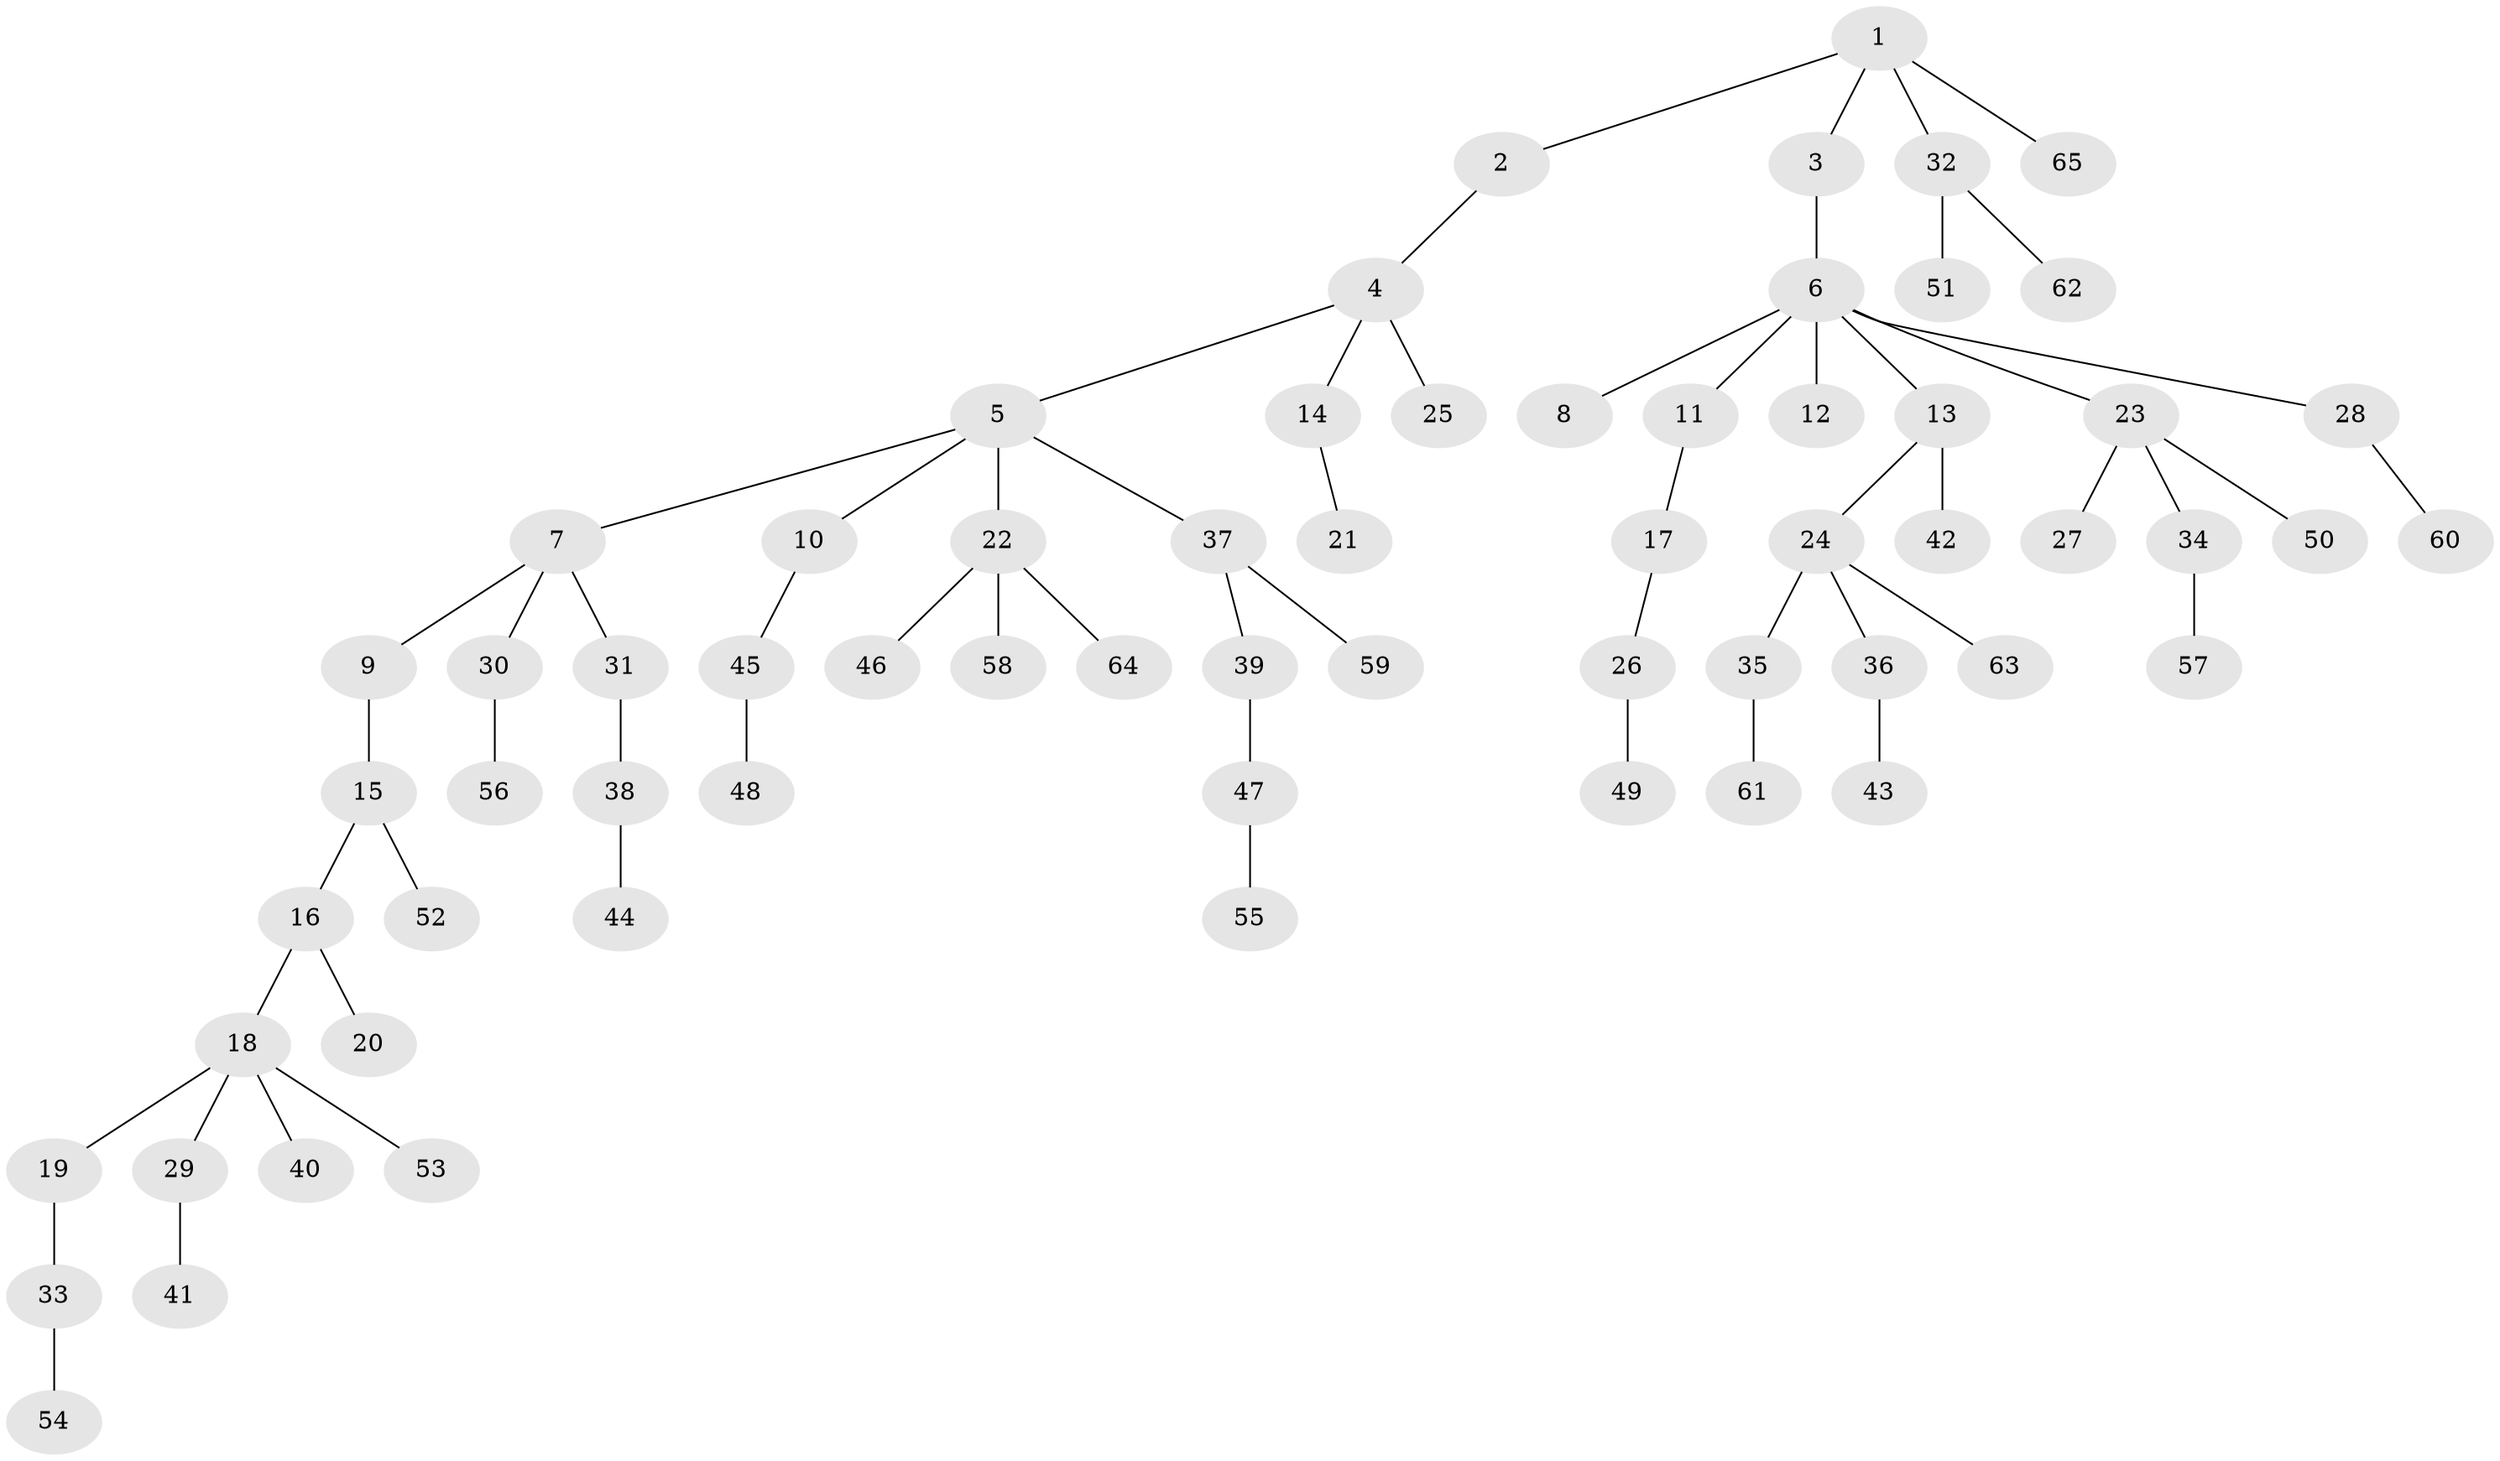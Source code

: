 // coarse degree distribution, {1: 0.5555555555555556, 2: 0.3333333333333333, 4: 0.08888888888888889, 17: 0.022222222222222223}
// Generated by graph-tools (version 1.1) at 2025/55/03/04/25 21:55:43]
// undirected, 65 vertices, 64 edges
graph export_dot {
graph [start="1"]
  node [color=gray90,style=filled];
  1;
  2;
  3;
  4;
  5;
  6;
  7;
  8;
  9;
  10;
  11;
  12;
  13;
  14;
  15;
  16;
  17;
  18;
  19;
  20;
  21;
  22;
  23;
  24;
  25;
  26;
  27;
  28;
  29;
  30;
  31;
  32;
  33;
  34;
  35;
  36;
  37;
  38;
  39;
  40;
  41;
  42;
  43;
  44;
  45;
  46;
  47;
  48;
  49;
  50;
  51;
  52;
  53;
  54;
  55;
  56;
  57;
  58;
  59;
  60;
  61;
  62;
  63;
  64;
  65;
  1 -- 2;
  1 -- 3;
  1 -- 32;
  1 -- 65;
  2 -- 4;
  3 -- 6;
  4 -- 5;
  4 -- 14;
  4 -- 25;
  5 -- 7;
  5 -- 10;
  5 -- 22;
  5 -- 37;
  6 -- 8;
  6 -- 11;
  6 -- 12;
  6 -- 13;
  6 -- 23;
  6 -- 28;
  7 -- 9;
  7 -- 30;
  7 -- 31;
  9 -- 15;
  10 -- 45;
  11 -- 17;
  13 -- 24;
  13 -- 42;
  14 -- 21;
  15 -- 16;
  15 -- 52;
  16 -- 18;
  16 -- 20;
  17 -- 26;
  18 -- 19;
  18 -- 29;
  18 -- 40;
  18 -- 53;
  19 -- 33;
  22 -- 46;
  22 -- 58;
  22 -- 64;
  23 -- 27;
  23 -- 34;
  23 -- 50;
  24 -- 35;
  24 -- 36;
  24 -- 63;
  26 -- 49;
  28 -- 60;
  29 -- 41;
  30 -- 56;
  31 -- 38;
  32 -- 51;
  32 -- 62;
  33 -- 54;
  34 -- 57;
  35 -- 61;
  36 -- 43;
  37 -- 39;
  37 -- 59;
  38 -- 44;
  39 -- 47;
  45 -- 48;
  47 -- 55;
}
